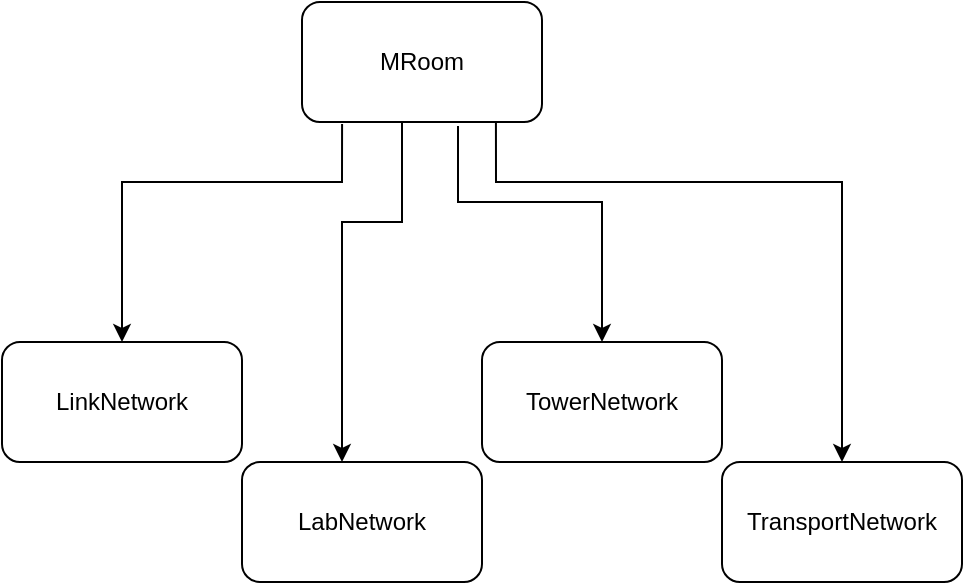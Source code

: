 <mxfile version="15.9.6" type="github">
  <diagram id="FJ65A4JryQL9uim0BBSM" name="第 1 页">
    <mxGraphModel dx="1422" dy="762" grid="1" gridSize="10" guides="1" tooltips="1" connect="1" arrows="1" fold="1" page="1" pageScale="1" pageWidth="827" pageHeight="1169" math="0" shadow="0">
      <root>
        <mxCell id="0" />
        <mxCell id="1" parent="0" />
        <mxCell id="Uc51rwE_wF0YYzIz68TE-14" style="edgeStyle=orthogonalEdgeStyle;rounded=0;orthogonalLoop=1;jettySize=auto;html=1;exitX=0.167;exitY=1.017;exitDx=0;exitDy=0;exitPerimeter=0;entryX=0.5;entryY=0;entryDx=0;entryDy=0;" edge="1" parent="1" source="Uc51rwE_wF0YYzIz68TE-1" target="Uc51rwE_wF0YYzIz68TE-2">
          <mxGeometry relative="1" as="geometry">
            <mxPoint x="180" y="180" as="targetPoint" />
            <Array as="points">
              <mxPoint x="290" y="110" />
              <mxPoint x="180" y="110" />
              <mxPoint x="180" y="190" />
            </Array>
          </mxGeometry>
        </mxCell>
        <mxCell id="Uc51rwE_wF0YYzIz68TE-16" style="edgeStyle=orthogonalEdgeStyle;rounded=0;orthogonalLoop=1;jettySize=auto;html=1;exitX=0.65;exitY=1.033;exitDx=0;exitDy=0;entryX=0.5;entryY=0;entryDx=0;entryDy=0;exitPerimeter=0;" edge="1" parent="1" source="Uc51rwE_wF0YYzIz68TE-1" target="Uc51rwE_wF0YYzIz68TE-12">
          <mxGeometry relative="1" as="geometry">
            <Array as="points">
              <mxPoint x="348" y="120" />
              <mxPoint x="420" y="120" />
            </Array>
          </mxGeometry>
        </mxCell>
        <mxCell id="Uc51rwE_wF0YYzIz68TE-18" value="" style="edgeStyle=orthogonalEdgeStyle;rounded=0;orthogonalLoop=1;jettySize=auto;html=1;exitX=0.808;exitY=0.983;exitDx=0;exitDy=0;exitPerimeter=0;entryX=0.5;entryY=0;entryDx=0;entryDy=0;" edge="1" parent="1" source="Uc51rwE_wF0YYzIz68TE-1" target="Uc51rwE_wF0YYzIz68TE-17">
          <mxGeometry relative="1" as="geometry">
            <Array as="points">
              <mxPoint x="367" y="110" />
              <mxPoint x="540" y="110" />
            </Array>
          </mxGeometry>
        </mxCell>
        <mxCell id="Uc51rwE_wF0YYzIz68TE-20" style="edgeStyle=orthogonalEdgeStyle;rounded=0;orthogonalLoop=1;jettySize=auto;html=1;exitX=0.25;exitY=1;exitDx=0;exitDy=0;" edge="1" parent="1" source="Uc51rwE_wF0YYzIz68TE-1" target="Uc51rwE_wF0YYzIz68TE-11">
          <mxGeometry relative="1" as="geometry">
            <Array as="points">
              <mxPoint x="320" y="80" />
              <mxPoint x="320" y="130" />
              <mxPoint x="290" y="130" />
            </Array>
          </mxGeometry>
        </mxCell>
        <mxCell id="Uc51rwE_wF0YYzIz68TE-1" value="MRoom" style="rounded=1;whiteSpace=wrap;html=1;" vertex="1" parent="1">
          <mxGeometry x="270" y="20" width="120" height="60" as="geometry" />
        </mxCell>
        <mxCell id="Uc51rwE_wF0YYzIz68TE-2" value="LinkNetwork" style="rounded=1;whiteSpace=wrap;html=1;" vertex="1" parent="1">
          <mxGeometry x="120" y="190" width="120" height="60" as="geometry" />
        </mxCell>
        <mxCell id="Uc51rwE_wF0YYzIz68TE-11" value="LabNetwork" style="rounded=1;whiteSpace=wrap;html=1;" vertex="1" parent="1">
          <mxGeometry x="240" y="250" width="120" height="60" as="geometry" />
        </mxCell>
        <mxCell id="Uc51rwE_wF0YYzIz68TE-12" value="TowerNetwork" style="rounded=1;whiteSpace=wrap;html=1;" vertex="1" parent="1">
          <mxGeometry x="360" y="190" width="120" height="60" as="geometry" />
        </mxCell>
        <mxCell id="Uc51rwE_wF0YYzIz68TE-17" value="TransportNetwork&lt;br&gt;" style="rounded=1;whiteSpace=wrap;html=1;" vertex="1" parent="1">
          <mxGeometry x="480" y="250" width="120" height="60" as="geometry" />
        </mxCell>
      </root>
    </mxGraphModel>
  </diagram>
</mxfile>
